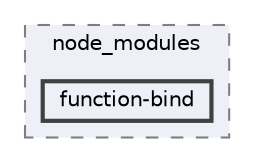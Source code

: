 digraph "pkiclassroomrescheduler/src/main/frontend/node_modules/function-bind"
{
 // LATEX_PDF_SIZE
  bgcolor="transparent";
  edge [fontname=Helvetica,fontsize=10,labelfontname=Helvetica,labelfontsize=10];
  node [fontname=Helvetica,fontsize=10,shape=box,height=0.2,width=0.4];
  compound=true
  subgraph clusterdir_72953eda66ccb3a2722c28e1c3e6c23b {
    graph [ bgcolor="#edf0f7", pencolor="grey50", label="node_modules", fontname=Helvetica,fontsize=10 style="filled,dashed", URL="dir_72953eda66ccb3a2722c28e1c3e6c23b.html",tooltip=""]
  dir_557d7c461f33efa6a4746864ada64ed6 [label="function-bind", fillcolor="#edf0f7", color="grey25", style="filled,bold", URL="dir_557d7c461f33efa6a4746864ada64ed6.html",tooltip=""];
  }
}
